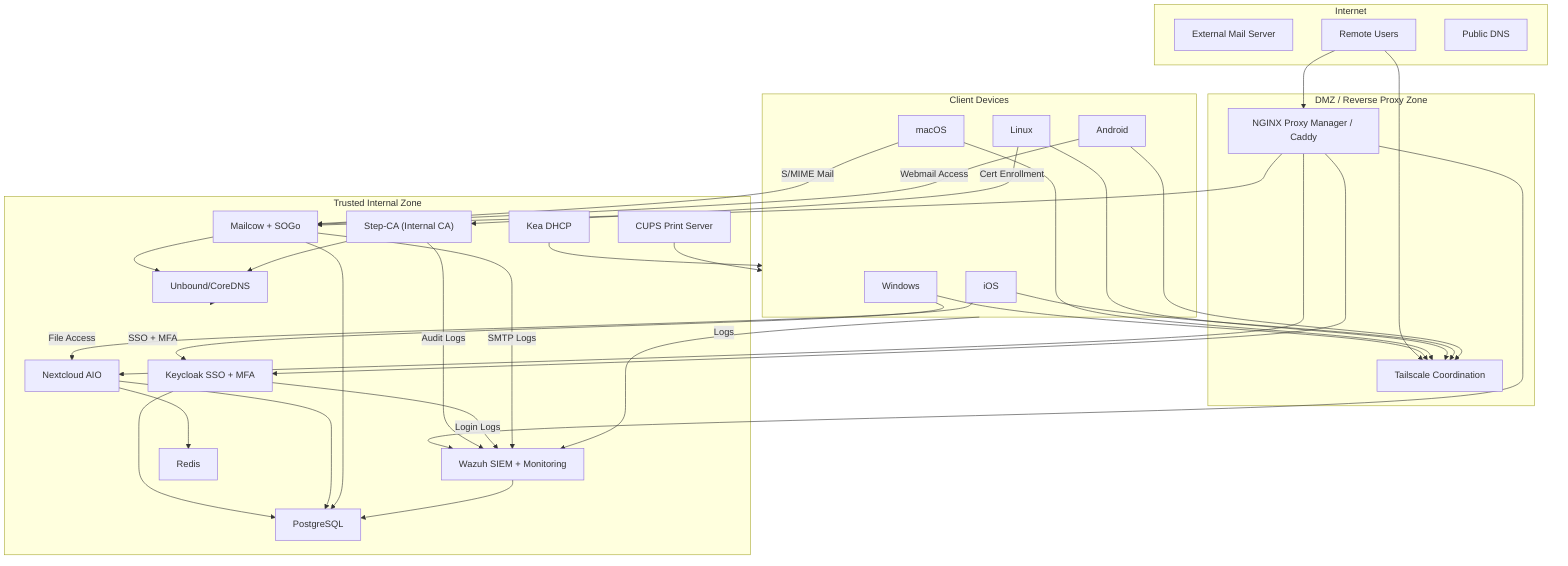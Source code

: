 flowchart TD
    subgraph Internet
        EXT1["External Mail Server"]
        EXT2["Remote Users"]
        EXT3["Public DNS"]
    end

    subgraph Perimeter["DMZ / Reverse Proxy Zone"]
        NGINX["NGINX Proxy Manager / Caddy"]
        TUNNEL["Tailscale Coordination"]
    end

    subgraph Internal["Trusted Internal Zone"]
        KC["Keycloak SSO + MFA"]
        NC["Nextcloud AIO"]
        MC["Mailcow + SOGo"]
        STEPCA["Step-CA (Internal CA)"]
        WAZUH["Wazuh SIEM + Monitoring"]
        DNS["Unbound/CoreDNS"]
        DHCP["Kea DHCP"]
        PRINT["CUPS Print Server"]
        DB["PostgreSQL"]
        CACHE["Redis"]
    end

    subgraph Clients["Client Devices"]
        WIN["Windows"]
        MAC["macOS"]
        LINUX["Linux"]
        IOS["iOS"]
        ANDR["Android"]
    end

    EXT2 --> NGINX
    EXT2 --> TUNNEL

    WIN --> TUNNEL
    MAC --> TUNNEL
    LINUX --> TUNNEL
    IOS --> TUNNEL
    ANDR --> TUNNEL

    WIN -->|SSO + MFA| KC
    MAC -->|S/MIME Mail| MC
    LINUX -->|Cert Enrollment| STEPCA
    IOS -->|File Access| NC
    ANDR -->|Webmail Access| MC

    NGINX --> KC
    NGINX --> NC
    NGINX --> MC
    NGINX --> WAZUH

    KC --> DB
    NC --> DB
    MC --> DB
    NC --> CACHE
    MC --> DNS
    STEPCA --> DNS
    WAZUH --> DB

    DHCP --> Clients
    DNS --> Internal
    PRINT --> Clients

    Clients -->|Logs| WAZUH
    STEPCA -->|Audit Logs| WAZUH
    KC -->|Login Logs| WAZUH
    MC -->|SMTP Logs| WAZUH